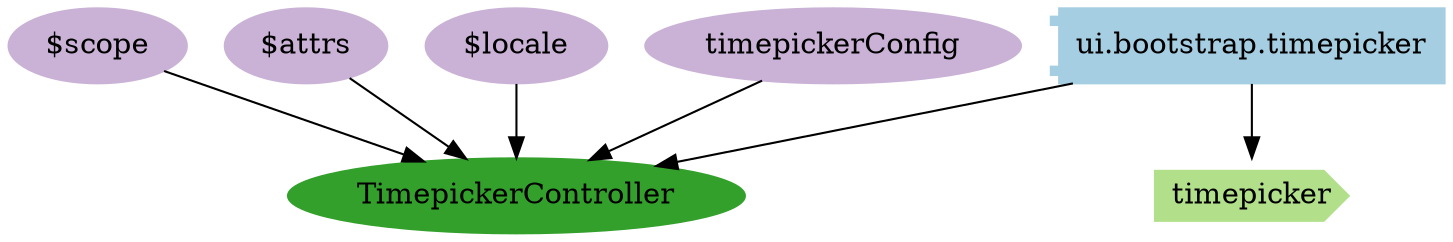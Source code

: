 digraph dependencies {
  node[shape="component",style="filled",colorscheme=paired12]


    node[shape="component"]
    "ui.bootstrap.timepicker"[label="ui.bootstrap.timepicker", color=1]

    


    node[shape="ellipse"]
    


    
      "TimepickerController"[label="TimepickerController", color=4]
      "ui.bootstrap.timepicker" -> "TimepickerController"
    

    

    

    node[shape="cds"]
    

    
      "timepicker"[label="timepicker", color=3]
      "ui.bootstrap.timepicker" -> "timepicker"
    









    node[shape="ellipse",style="filled", color=9]
    

    
      
    


    
      
        "$scope"[label="$scope"]
        "$scope" -> "TimepickerController"
      
        "$attrs"[label="$attrs"]
        "$attrs" -> "TimepickerController"
      
        "$locale"[label="$locale"]
        "$locale" -> "TimepickerController"
      
        "timepickerConfig"[label="timepickerConfig"]
        "timepickerConfig" -> "TimepickerController"
      
    

    

    

    


}

